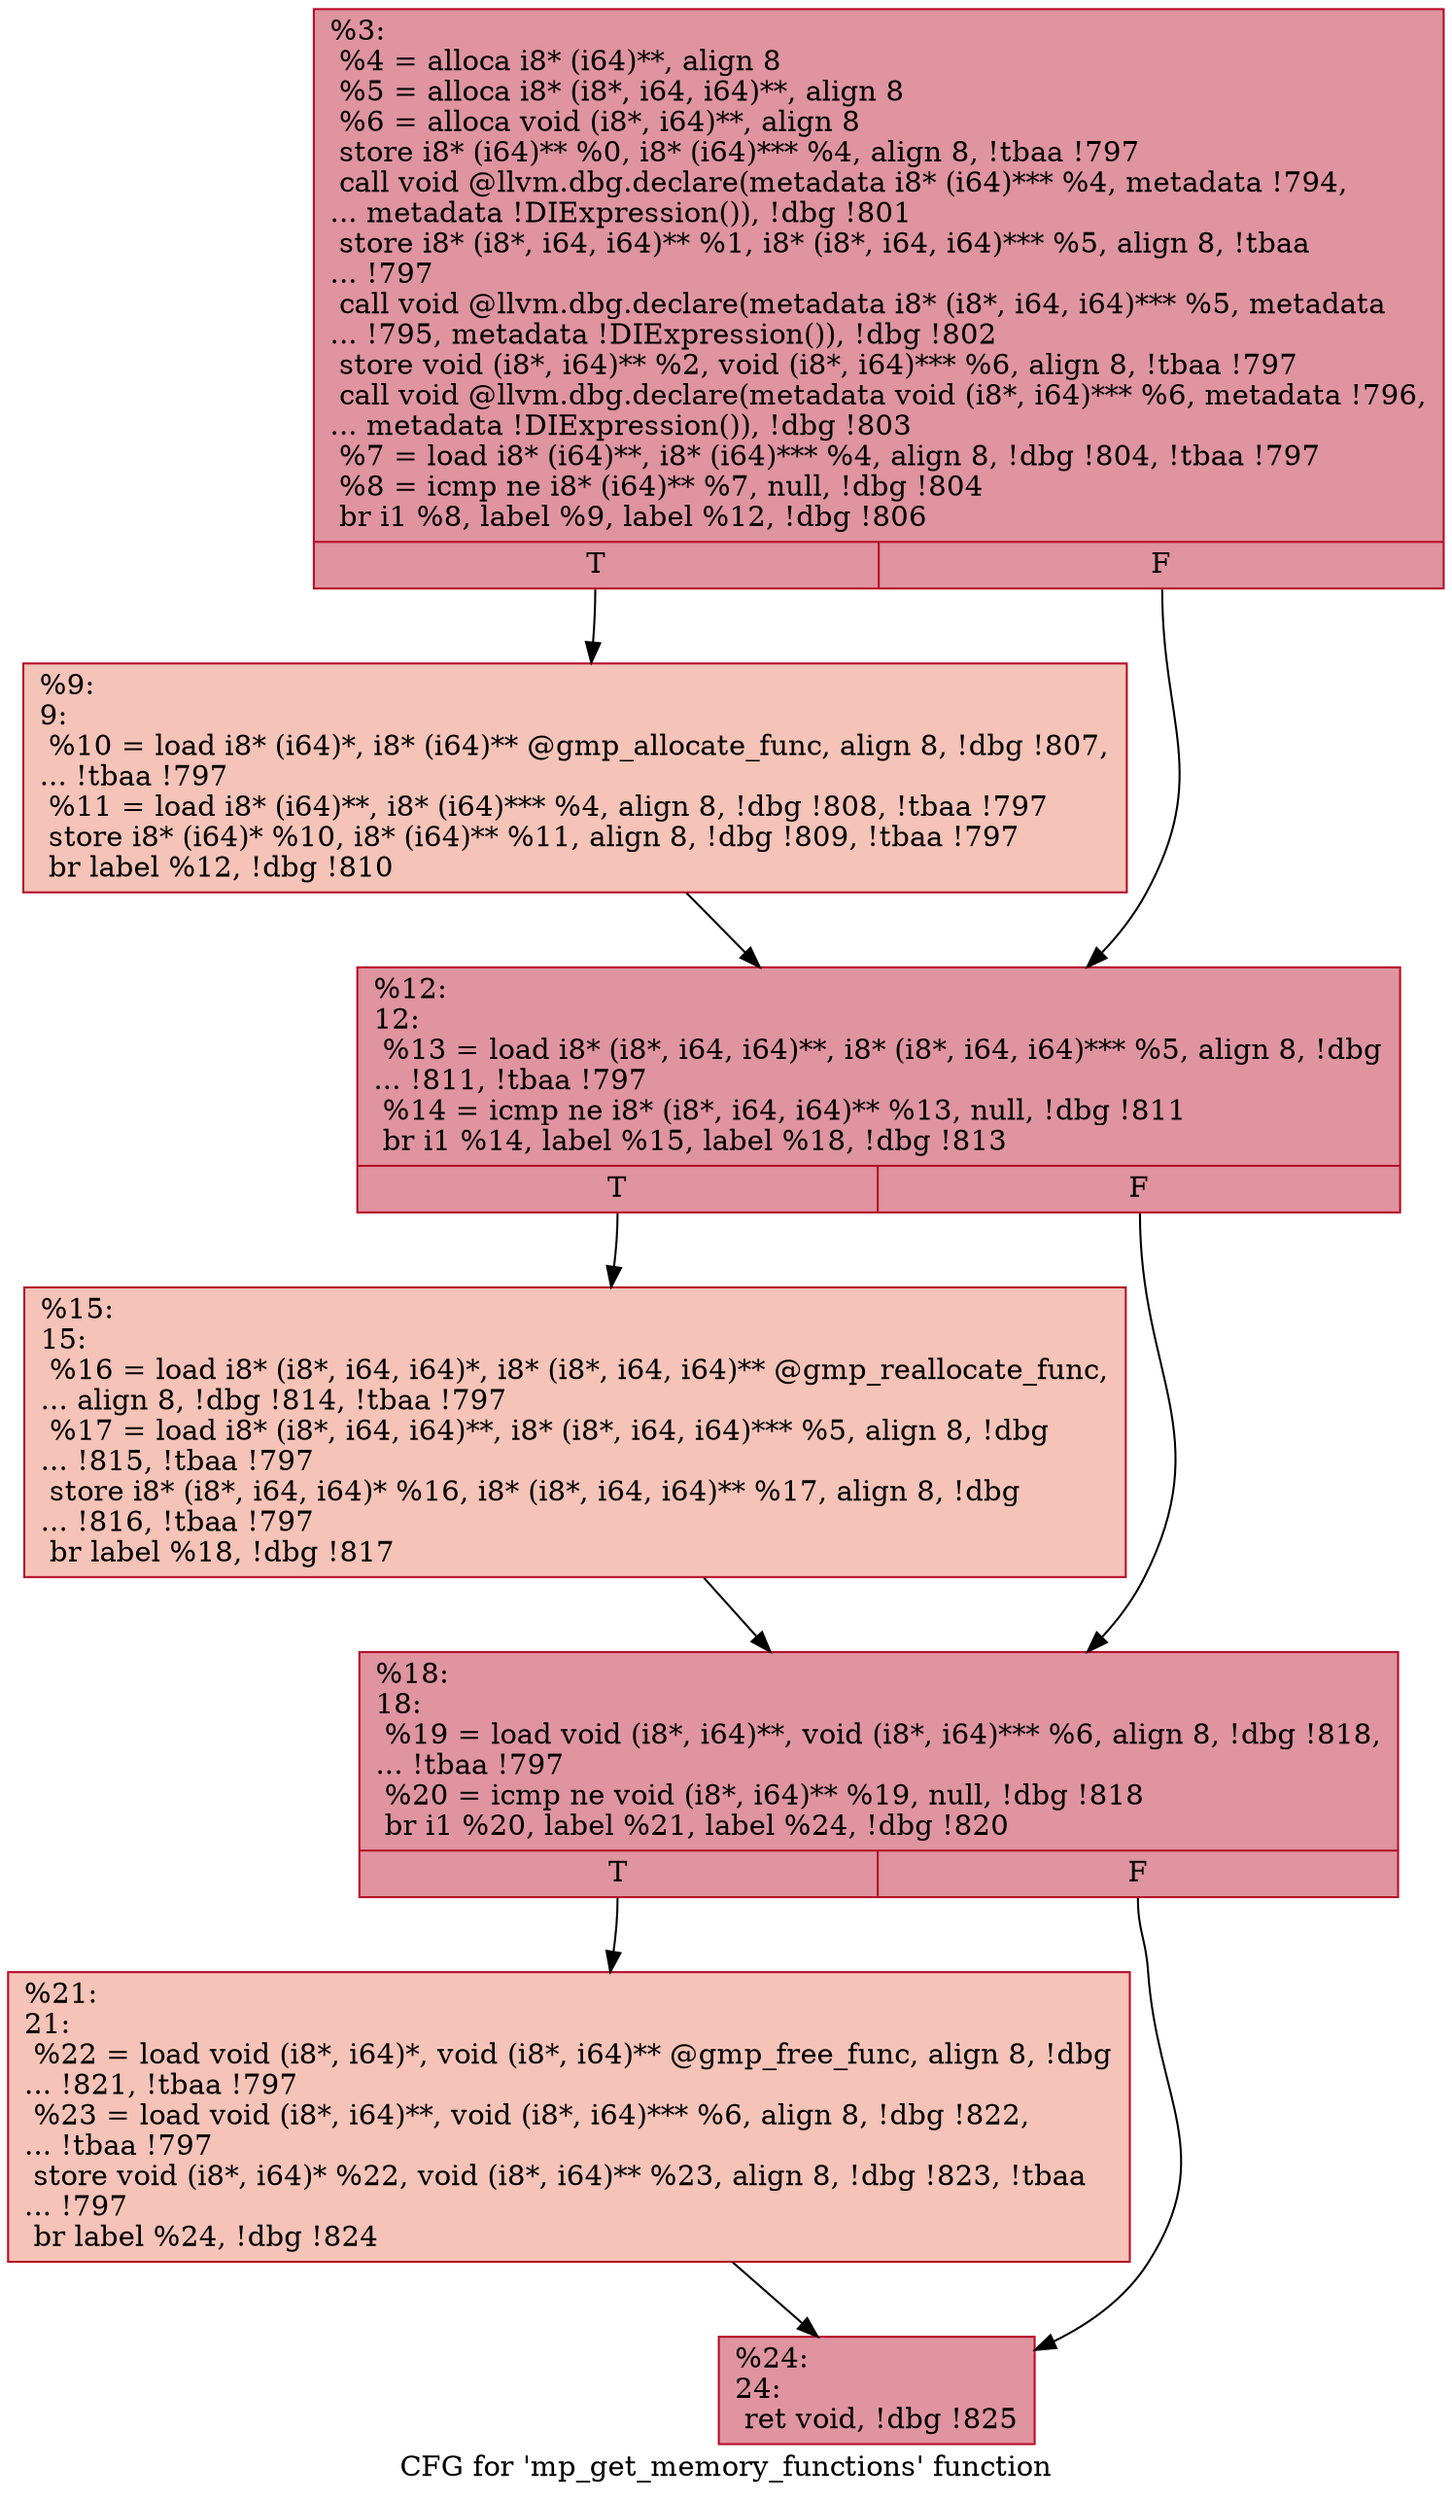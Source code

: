 digraph "CFG for 'mp_get_memory_functions' function" {
	label="CFG for 'mp_get_memory_functions' function";

	Node0x24730b0 [shape=record,color="#b70d28ff", style=filled, fillcolor="#b70d2870",label="{%3:\l  %4 = alloca i8* (i64)**, align 8\l  %5 = alloca i8* (i8*, i64, i64)**, align 8\l  %6 = alloca void (i8*, i64)**, align 8\l  store i8* (i64)** %0, i8* (i64)*** %4, align 8, !tbaa !797\l  call void @llvm.dbg.declare(metadata i8* (i64)*** %4, metadata !794,\l... metadata !DIExpression()), !dbg !801\l  store i8* (i8*, i64, i64)** %1, i8* (i8*, i64, i64)*** %5, align 8, !tbaa\l... !797\l  call void @llvm.dbg.declare(metadata i8* (i8*, i64, i64)*** %5, metadata\l... !795, metadata !DIExpression()), !dbg !802\l  store void (i8*, i64)** %2, void (i8*, i64)*** %6, align 8, !tbaa !797\l  call void @llvm.dbg.declare(metadata void (i8*, i64)*** %6, metadata !796,\l... metadata !DIExpression()), !dbg !803\l  %7 = load i8* (i64)**, i8* (i64)*** %4, align 8, !dbg !804, !tbaa !797\l  %8 = icmp ne i8* (i64)** %7, null, !dbg !804\l  br i1 %8, label %9, label %12, !dbg !806\l|{<s0>T|<s1>F}}"];
	Node0x24730b0:s0 -> Node0x2556e90;
	Node0x24730b0:s1 -> Node0x2556ee0;
	Node0x2556e90 [shape=record,color="#b70d28ff", style=filled, fillcolor="#e8765c70",label="{%9:\l9:                                                \l  %10 = load i8* (i64)*, i8* (i64)** @gmp_allocate_func, align 8, !dbg !807,\l... !tbaa !797\l  %11 = load i8* (i64)**, i8* (i64)*** %4, align 8, !dbg !808, !tbaa !797\l  store i8* (i64)* %10, i8* (i64)** %11, align 8, !dbg !809, !tbaa !797\l  br label %12, !dbg !810\l}"];
	Node0x2556e90 -> Node0x2556ee0;
	Node0x2556ee0 [shape=record,color="#b70d28ff", style=filled, fillcolor="#b70d2870",label="{%12:\l12:                                               \l  %13 = load i8* (i8*, i64, i64)**, i8* (i8*, i64, i64)*** %5, align 8, !dbg\l... !811, !tbaa !797\l  %14 = icmp ne i8* (i8*, i64, i64)** %13, null, !dbg !811\l  br i1 %14, label %15, label %18, !dbg !813\l|{<s0>T|<s1>F}}"];
	Node0x2556ee0:s0 -> Node0x2556f30;
	Node0x2556ee0:s1 -> Node0x2556f80;
	Node0x2556f30 [shape=record,color="#b70d28ff", style=filled, fillcolor="#e8765c70",label="{%15:\l15:                                               \l  %16 = load i8* (i8*, i64, i64)*, i8* (i8*, i64, i64)** @gmp_reallocate_func,\l... align 8, !dbg !814, !tbaa !797\l  %17 = load i8* (i8*, i64, i64)**, i8* (i8*, i64, i64)*** %5, align 8, !dbg\l... !815, !tbaa !797\l  store i8* (i8*, i64, i64)* %16, i8* (i8*, i64, i64)** %17, align 8, !dbg\l... !816, !tbaa !797\l  br label %18, !dbg !817\l}"];
	Node0x2556f30 -> Node0x2556f80;
	Node0x2556f80 [shape=record,color="#b70d28ff", style=filled, fillcolor="#b70d2870",label="{%18:\l18:                                               \l  %19 = load void (i8*, i64)**, void (i8*, i64)*** %6, align 8, !dbg !818,\l... !tbaa !797\l  %20 = icmp ne void (i8*, i64)** %19, null, !dbg !818\l  br i1 %20, label %21, label %24, !dbg !820\l|{<s0>T|<s1>F}}"];
	Node0x2556f80:s0 -> Node0x2556fd0;
	Node0x2556f80:s1 -> Node0x2557020;
	Node0x2556fd0 [shape=record,color="#b70d28ff", style=filled, fillcolor="#e8765c70",label="{%21:\l21:                                               \l  %22 = load void (i8*, i64)*, void (i8*, i64)** @gmp_free_func, align 8, !dbg\l... !821, !tbaa !797\l  %23 = load void (i8*, i64)**, void (i8*, i64)*** %6, align 8, !dbg !822,\l... !tbaa !797\l  store void (i8*, i64)* %22, void (i8*, i64)** %23, align 8, !dbg !823, !tbaa\l... !797\l  br label %24, !dbg !824\l}"];
	Node0x2556fd0 -> Node0x2557020;
	Node0x2557020 [shape=record,color="#b70d28ff", style=filled, fillcolor="#b70d2870",label="{%24:\l24:                                               \l  ret void, !dbg !825\l}"];
}
